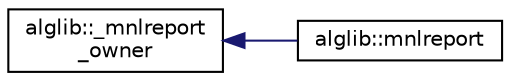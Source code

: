 digraph "Graphical Class Hierarchy"
{
  edge [fontname="Helvetica",fontsize="10",labelfontname="Helvetica",labelfontsize="10"];
  node [fontname="Helvetica",fontsize="10",shape=record];
  rankdir="LR";
  Node0 [label="alglib::_mnlreport\l_owner",height=0.2,width=0.4,color="black", fillcolor="white", style="filled",URL="$classalglib_1_1__mnlreport__owner.html"];
  Node0 -> Node1 [dir="back",color="midnightblue",fontsize="10",style="solid",fontname="Helvetica"];
  Node1 [label="alglib::mnlreport",height=0.2,width=0.4,color="black", fillcolor="white", style="filled",URL="$classalglib_1_1mnlreport.html"];
}
